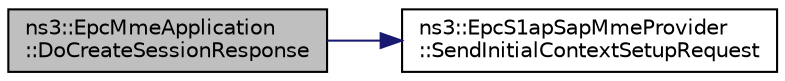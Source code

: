 digraph "ns3::EpcMmeApplication::DoCreateSessionResponse"
{
  edge [fontname="Helvetica",fontsize="10",labelfontname="Helvetica",labelfontsize="10"];
  node [fontname="Helvetica",fontsize="10",shape=record];
  rankdir="LR";
  Node1 [label="ns3::EpcMmeApplication\l::DoCreateSessionResponse",height=0.2,width=0.4,color="black", fillcolor="grey75", style="filled", fontcolor="black"];
  Node1 -> Node2 [color="midnightblue",fontsize="10",style="solid"];
  Node2 [label="ns3::EpcS1apSapMmeProvider\l::SendInitialContextSetupRequest",height=0.2,width=0.4,color="black", fillcolor="white", style="filled",URL="$d3/d07/classns3_1_1EpcS1apSapMmeProvider.html#af147967091bda76791089f4db21f9689"];
}
